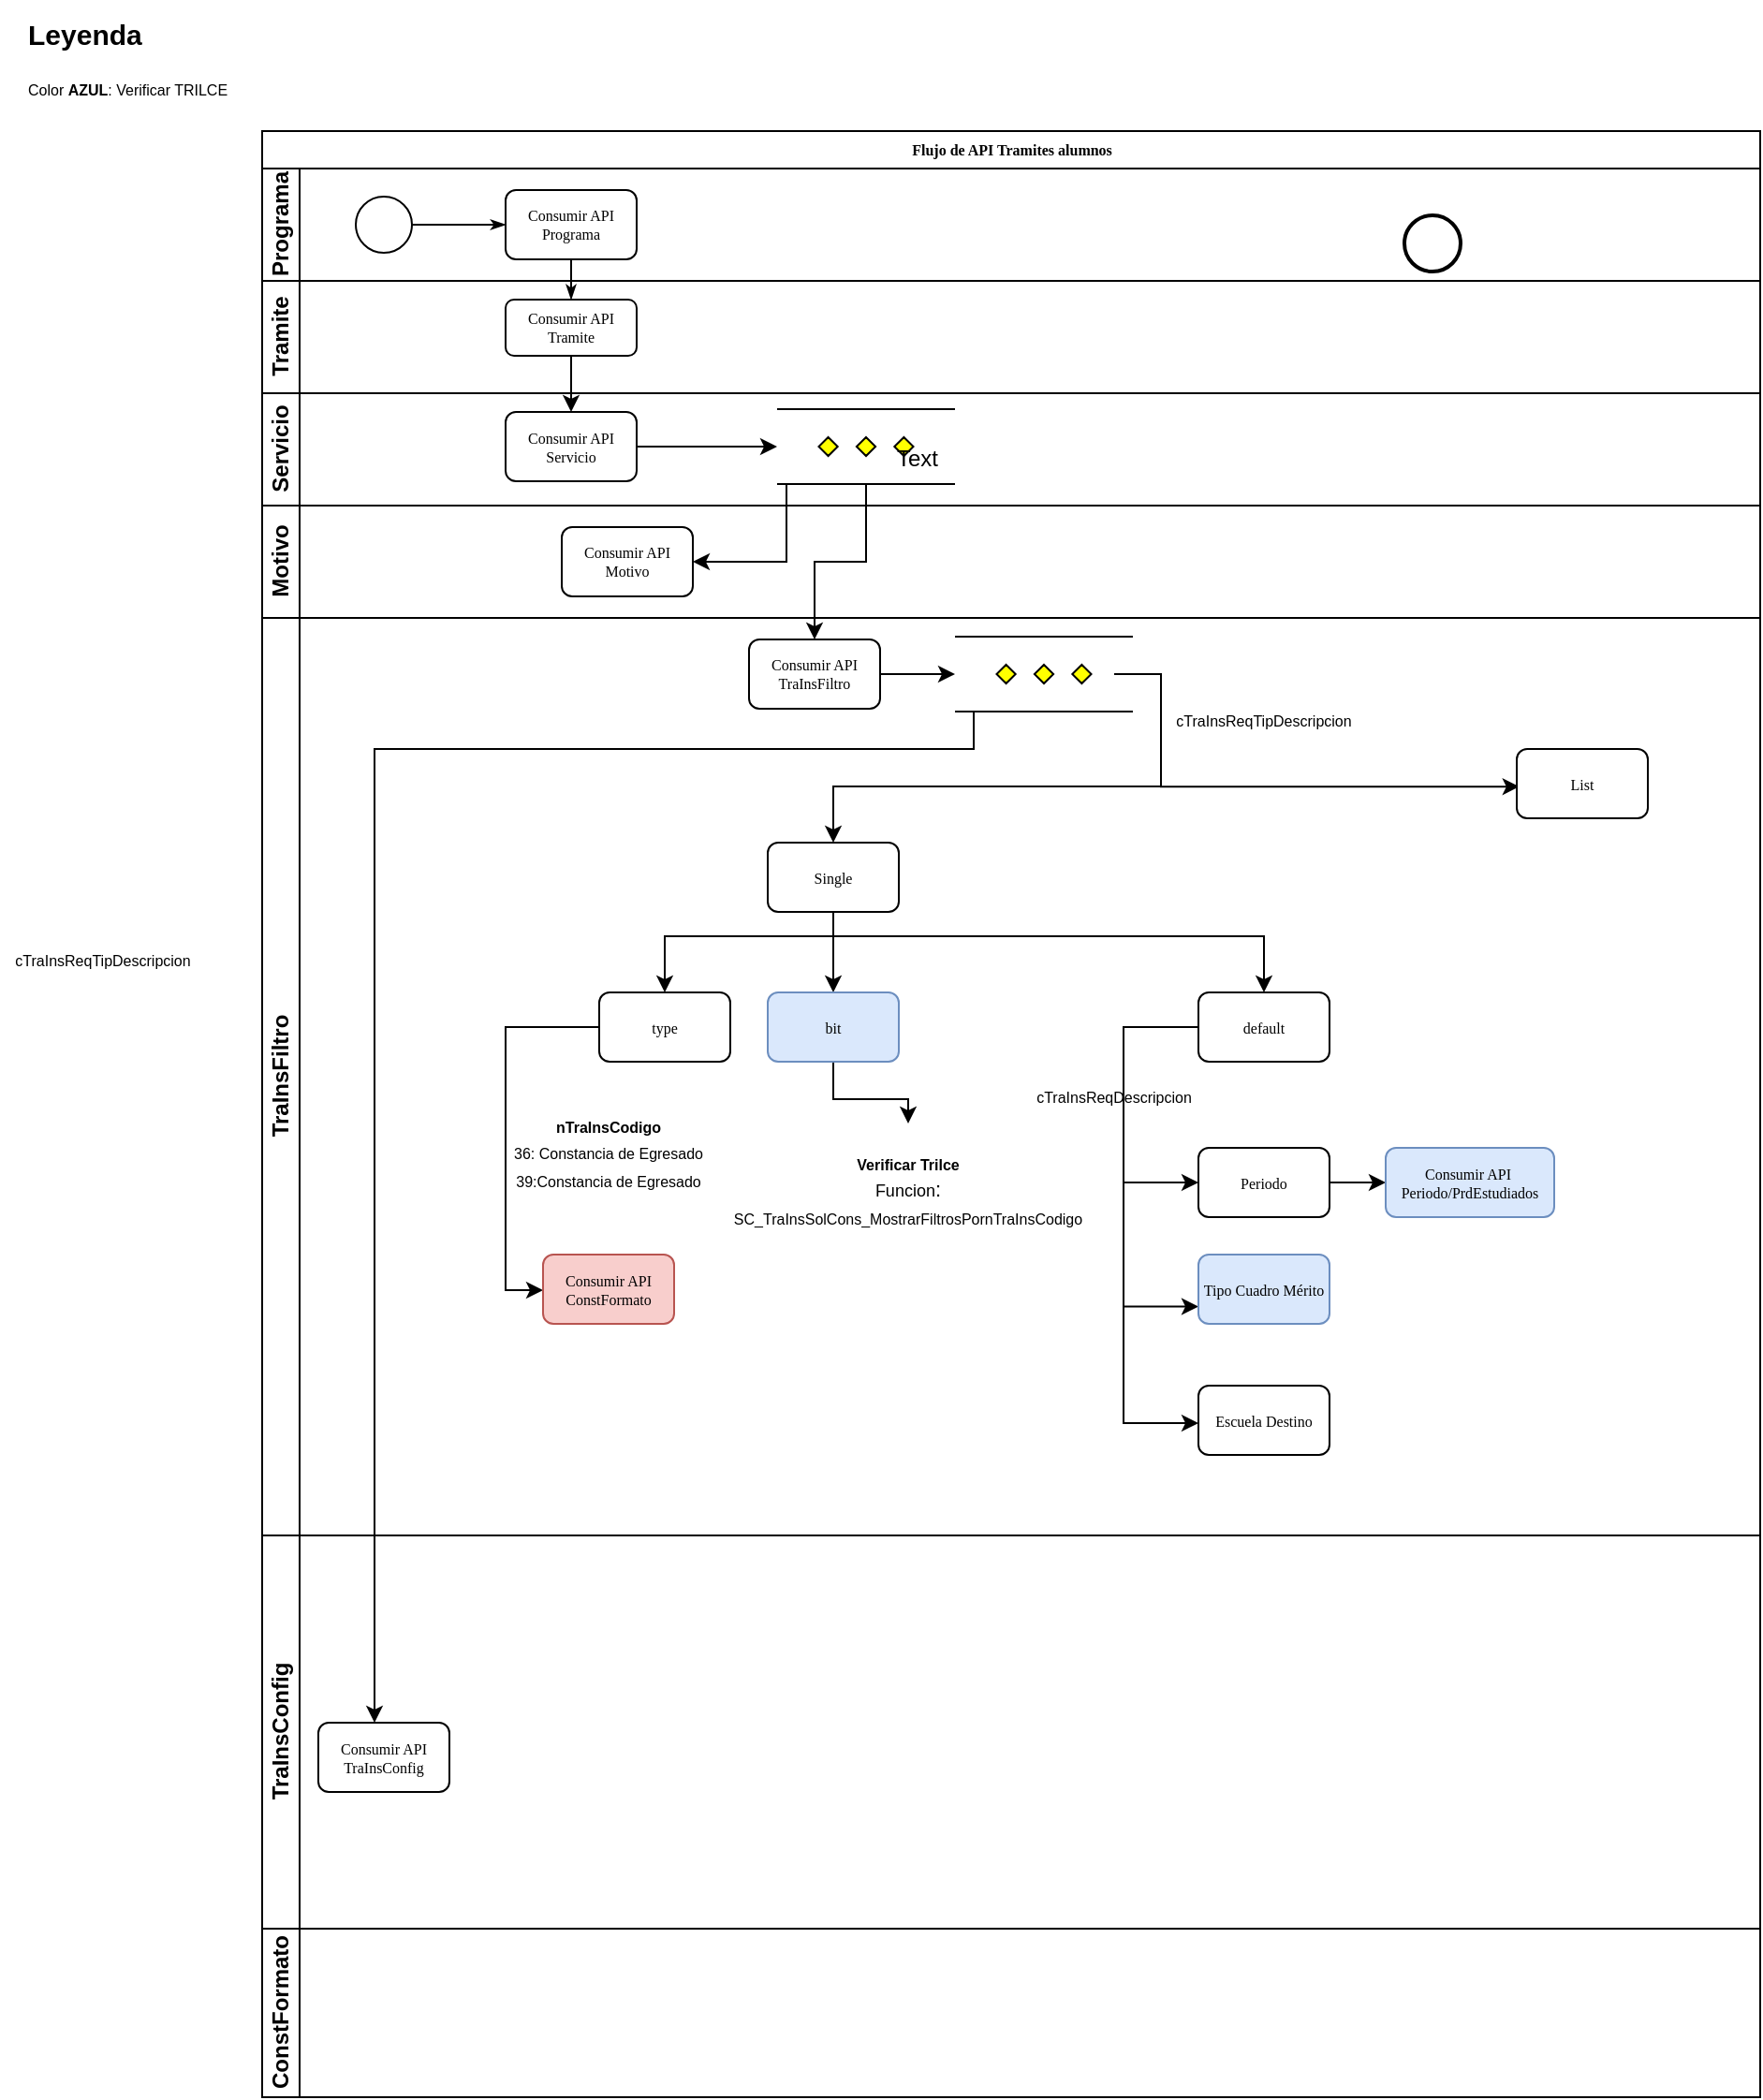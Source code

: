 <mxfile version="21.5.0" type="github">
  <diagram name="Page-1" id="c7488fd3-1785-93aa-aadb-54a6760d102a">
    <mxGraphModel dx="956" dy="543" grid="1" gridSize="10" guides="1" tooltips="1" connect="1" arrows="1" fold="1" page="1" pageScale="1" pageWidth="1100" pageHeight="850" background="none" math="0" shadow="0">
      <root>
        <mxCell id="0" />
        <mxCell id="1" parent="0" />
        <mxCell id="2b4e8129b02d487f-1" value="Flujo de API Tramites alumnos" style="swimlane;html=1;childLayout=stackLayout;horizontal=1;startSize=20;horizontalStack=0;rounded=0;shadow=0;labelBackgroundColor=none;strokeWidth=1;fontFamily=Verdana;fontSize=8;align=center;" parent="1" vertex="1">
          <mxGeometry x="140" y="70" width="800" height="1050" as="geometry" />
        </mxCell>
        <mxCell id="2b4e8129b02d487f-2" value="Programa" style="swimlane;html=1;startSize=20;horizontal=0;" parent="2b4e8129b02d487f-1" vertex="1">
          <mxGeometry y="20" width="800" height="60" as="geometry" />
        </mxCell>
        <mxCell id="2b4e8129b02d487f-18" style="edgeStyle=orthogonalEdgeStyle;rounded=0;html=1;labelBackgroundColor=none;startArrow=none;startFill=0;startSize=5;endArrow=classicThin;endFill=1;endSize=5;jettySize=auto;orthogonalLoop=1;strokeWidth=1;fontFamily=Verdana;fontSize=8" parent="2b4e8129b02d487f-2" source="2b4e8129b02d487f-5" target="2b4e8129b02d487f-6" edge="1">
          <mxGeometry relative="1" as="geometry" />
        </mxCell>
        <mxCell id="2b4e8129b02d487f-5" value="" style="ellipse;whiteSpace=wrap;html=1;rounded=0;shadow=0;labelBackgroundColor=none;strokeWidth=1;fontFamily=Verdana;fontSize=8;align=center;" parent="2b4e8129b02d487f-2" vertex="1">
          <mxGeometry x="50" y="15" width="30" height="30" as="geometry" />
        </mxCell>
        <mxCell id="2b4e8129b02d487f-6" value="Consumir API Programa" style="rounded=1;whiteSpace=wrap;html=1;shadow=0;labelBackgroundColor=none;strokeWidth=1;fontFamily=Verdana;fontSize=8;align=center;" parent="2b4e8129b02d487f-2" vertex="1">
          <mxGeometry x="130" y="11.5" width="70" height="37" as="geometry" />
        </mxCell>
        <mxCell id="2b4e8129b02d487f-11" value="" style="ellipse;whiteSpace=wrap;html=1;rounded=0;shadow=0;labelBackgroundColor=none;strokeWidth=2;fontFamily=Verdana;fontSize=8;align=center;" parent="2b4e8129b02d487f-2" vertex="1">
          <mxGeometry x="610" y="25" width="30" height="30" as="geometry" />
        </mxCell>
        <mxCell id="2b4e8129b02d487f-3" value="Tramite" style="swimlane;html=1;startSize=20;horizontal=0;" parent="2b4e8129b02d487f-1" vertex="1">
          <mxGeometry y="80" width="800" height="60" as="geometry" />
        </mxCell>
        <mxCell id="2b4e8129b02d487f-12" value="Consumir API Tramite" style="rounded=1;whiteSpace=wrap;html=1;shadow=0;labelBackgroundColor=none;strokeWidth=1;fontFamily=Verdana;fontSize=8;align=center;" parent="2b4e8129b02d487f-3" vertex="1">
          <mxGeometry x="130" y="10" width="70" height="30" as="geometry" />
        </mxCell>
        <mxCell id="UgvWueD7E0uEUm6fJQGE-1" value="Servicio" style="swimlane;html=1;startSize=20;horizontal=0;" parent="2b4e8129b02d487f-1" vertex="1">
          <mxGeometry y="140" width="800" height="60" as="geometry" />
        </mxCell>
        <mxCell id="UgvWueD7E0uEUm6fJQGE-27" style="edgeStyle=orthogonalEdgeStyle;rounded=0;orthogonalLoop=1;jettySize=auto;html=1;entryX=0;entryY=0.5;entryDx=0;entryDy=0;entryPerimeter=0;" parent="UgvWueD7E0uEUm6fJQGE-1" source="UgvWueD7E0uEUm6fJQGE-19" target="UgvWueD7E0uEUm6fJQGE-26" edge="1">
          <mxGeometry relative="1" as="geometry" />
        </mxCell>
        <mxCell id="UgvWueD7E0uEUm6fJQGE-19" value="Consumir API Servicio" style="rounded=1;whiteSpace=wrap;html=1;shadow=0;labelBackgroundColor=none;strokeWidth=1;fontFamily=Verdana;fontSize=8;align=center;" parent="UgvWueD7E0uEUm6fJQGE-1" vertex="1">
          <mxGeometry x="130" y="10.0" width="70" height="37" as="geometry" />
        </mxCell>
        <mxCell id="UgvWueD7E0uEUm6fJQGE-26" value="" style="verticalLabelPosition=bottom;verticalAlign=top;html=1;shape=mxgraph.flowchart.parallel_mode;pointerEvents=1" parent="UgvWueD7E0uEUm6fJQGE-1" vertex="1">
          <mxGeometry x="275" y="8.5" width="95" height="40" as="geometry" />
        </mxCell>
        <mxCell id="UgvWueD7E0uEUm6fJQGE-9" value="Motivo" style="swimlane;html=1;startSize=20;horizontal=0;" parent="2b4e8129b02d487f-1" vertex="1">
          <mxGeometry y="200" width="800" height="60" as="geometry" />
        </mxCell>
        <mxCell id="UgvWueD7E0uEUm6fJQGE-21" value="Consumir API Motivo" style="rounded=1;whiteSpace=wrap;html=1;shadow=0;labelBackgroundColor=none;strokeWidth=1;fontFamily=Verdana;fontSize=8;align=center;" parent="UgvWueD7E0uEUm6fJQGE-9" vertex="1">
          <mxGeometry x="160" y="11.5" width="70" height="37" as="geometry" />
        </mxCell>
        <mxCell id="UgvWueD7E0uEUm6fJQGE-41" value="TraInsFiltro&lt;br&gt;" style="swimlane;html=1;startSize=20;horizontal=0;" parent="2b4e8129b02d487f-1" vertex="1">
          <mxGeometry y="260" width="800" height="490" as="geometry" />
        </mxCell>
        <mxCell id="UgvWueD7E0uEUm6fJQGE-42" style="edgeStyle=orthogonalEdgeStyle;rounded=0;orthogonalLoop=1;jettySize=auto;html=1;" parent="UgvWueD7E0uEUm6fJQGE-41" source="UgvWueD7E0uEUm6fJQGE-43" target="UgvWueD7E0uEUm6fJQGE-44" edge="1">
          <mxGeometry relative="1" as="geometry" />
        </mxCell>
        <mxCell id="UgvWueD7E0uEUm6fJQGE-43" value="Consumir API TraInsFiltro" style="rounded=1;whiteSpace=wrap;html=1;shadow=0;labelBackgroundColor=none;strokeWidth=1;fontFamily=Verdana;fontSize=8;align=center;" parent="UgvWueD7E0uEUm6fJQGE-41" vertex="1">
          <mxGeometry x="260" y="11.5" width="70" height="37" as="geometry" />
        </mxCell>
        <mxCell id="9FyI36TzgCjyGfujHXUG-71" style="edgeStyle=orthogonalEdgeStyle;rounded=0;orthogonalLoop=1;jettySize=auto;html=1;" edge="1" parent="UgvWueD7E0uEUm6fJQGE-41" source="UgvWueD7E0uEUm6fJQGE-44" target="9FyI36TzgCjyGfujHXUG-66">
          <mxGeometry relative="1" as="geometry">
            <Array as="points">
              <mxPoint x="480" y="30" />
              <mxPoint x="480" y="90" />
              <mxPoint x="305" y="90" />
            </Array>
          </mxGeometry>
        </mxCell>
        <mxCell id="9FyI36TzgCjyGfujHXUG-72" style="edgeStyle=orthogonalEdgeStyle;rounded=0;orthogonalLoop=1;jettySize=auto;html=1;entryX=0.02;entryY=0.543;entryDx=0;entryDy=0;entryPerimeter=0;" edge="1" parent="UgvWueD7E0uEUm6fJQGE-41" target="9FyI36TzgCjyGfujHXUG-67">
          <mxGeometry relative="1" as="geometry">
            <mxPoint x="455.0" y="30" as="sourcePoint" />
            <mxPoint x="580.0" y="88.5" as="targetPoint" />
            <Array as="points">
              <mxPoint x="480" y="30" />
              <mxPoint x="480" y="90" />
            </Array>
          </mxGeometry>
        </mxCell>
        <mxCell id="UgvWueD7E0uEUm6fJQGE-44" value="" style="verticalLabelPosition=bottom;verticalAlign=top;html=1;shape=mxgraph.flowchart.parallel_mode;pointerEvents=1" parent="UgvWueD7E0uEUm6fJQGE-41" vertex="1">
          <mxGeometry x="370" y="10" width="95" height="40" as="geometry" />
        </mxCell>
        <mxCell id="9FyI36TzgCjyGfujHXUG-79" style="edgeStyle=orthogonalEdgeStyle;rounded=0;orthogonalLoop=1;jettySize=auto;html=1;" edge="1" parent="UgvWueD7E0uEUm6fJQGE-41" source="9FyI36TzgCjyGfujHXUG-66" target="9FyI36TzgCjyGfujHXUG-77">
          <mxGeometry relative="1" as="geometry" />
        </mxCell>
        <mxCell id="9FyI36TzgCjyGfujHXUG-80" style="edgeStyle=orthogonalEdgeStyle;rounded=0;orthogonalLoop=1;jettySize=auto;html=1;entryX=0.5;entryY=0;entryDx=0;entryDy=0;" edge="1" parent="UgvWueD7E0uEUm6fJQGE-41" source="9FyI36TzgCjyGfujHXUG-66" target="9FyI36TzgCjyGfujHXUG-75">
          <mxGeometry relative="1" as="geometry">
            <Array as="points">
              <mxPoint x="305" y="170" />
              <mxPoint x="215" y="170" />
            </Array>
          </mxGeometry>
        </mxCell>
        <mxCell id="9FyI36TzgCjyGfujHXUG-81" style="edgeStyle=orthogonalEdgeStyle;rounded=0;orthogonalLoop=1;jettySize=auto;html=1;entryX=0.5;entryY=0;entryDx=0;entryDy=0;" edge="1" parent="UgvWueD7E0uEUm6fJQGE-41" source="9FyI36TzgCjyGfujHXUG-66" target="9FyI36TzgCjyGfujHXUG-78">
          <mxGeometry relative="1" as="geometry">
            <Array as="points">
              <mxPoint x="305" y="170" />
              <mxPoint x="535" y="170" />
            </Array>
          </mxGeometry>
        </mxCell>
        <mxCell id="9FyI36TzgCjyGfujHXUG-66" value="Single" style="rounded=1;whiteSpace=wrap;html=1;shadow=0;labelBackgroundColor=none;strokeWidth=1;fontFamily=Verdana;fontSize=8;align=center;" vertex="1" parent="UgvWueD7E0uEUm6fJQGE-41">
          <mxGeometry x="270" y="120" width="70" height="37" as="geometry" />
        </mxCell>
        <mxCell id="9FyI36TzgCjyGfujHXUG-67" value="List" style="rounded=1;whiteSpace=wrap;html=1;shadow=0;labelBackgroundColor=none;strokeWidth=1;fontFamily=Verdana;fontSize=8;align=center;" vertex="1" parent="UgvWueD7E0uEUm6fJQGE-41">
          <mxGeometry x="670" y="70" width="70" height="37" as="geometry" />
        </mxCell>
        <mxCell id="9FyI36TzgCjyGfujHXUG-68" value="&lt;font style=&quot;font-size: 8px;&quot;&gt;cTraInsReqTipDescripcion&lt;/font&gt;" style="text;html=1;strokeColor=none;fillColor=none;align=center;verticalAlign=middle;whiteSpace=wrap;rounded=0;" vertex="1" parent="UgvWueD7E0uEUm6fJQGE-41">
          <mxGeometry x="480" y="48.5" width="110" height="10" as="geometry" />
        </mxCell>
        <mxCell id="9FyI36TzgCjyGfujHXUG-94" value="" style="edgeStyle=orthogonalEdgeStyle;rounded=0;orthogonalLoop=1;jettySize=auto;html=1;" edge="1" parent="UgvWueD7E0uEUm6fJQGE-41" source="9FyI36TzgCjyGfujHXUG-75" target="UgvWueD7E0uEUm6fJQGE-49">
          <mxGeometry relative="1" as="geometry">
            <mxPoint x="150" y="359" as="targetPoint" />
            <Array as="points">
              <mxPoint x="130" y="219" />
              <mxPoint x="130" y="359" />
            </Array>
          </mxGeometry>
        </mxCell>
        <mxCell id="9FyI36TzgCjyGfujHXUG-75" value="type" style="rounded=1;whiteSpace=wrap;html=1;shadow=0;labelBackgroundColor=none;strokeWidth=1;fontFamily=Verdana;fontSize=8;align=center;" vertex="1" parent="UgvWueD7E0uEUm6fJQGE-41">
          <mxGeometry x="180" y="200" width="70" height="37" as="geometry" />
        </mxCell>
        <mxCell id="9FyI36TzgCjyGfujHXUG-97" style="edgeStyle=orthogonalEdgeStyle;rounded=0;orthogonalLoop=1;jettySize=auto;html=1;" edge="1" parent="UgvWueD7E0uEUm6fJQGE-41" source="9FyI36TzgCjyGfujHXUG-77" target="9FyI36TzgCjyGfujHXUG-96">
          <mxGeometry relative="1" as="geometry" />
        </mxCell>
        <mxCell id="9FyI36TzgCjyGfujHXUG-77" value="bit" style="rounded=1;whiteSpace=wrap;html=1;shadow=0;labelBackgroundColor=none;strokeWidth=1;fontFamily=Verdana;fontSize=8;align=center;fillColor=#dae8fc;strokeColor=#6c8ebf;" vertex="1" parent="UgvWueD7E0uEUm6fJQGE-41">
          <mxGeometry x="270" y="200" width="70" height="37" as="geometry" />
        </mxCell>
        <mxCell id="9FyI36TzgCjyGfujHXUG-103" style="edgeStyle=orthogonalEdgeStyle;rounded=0;orthogonalLoop=1;jettySize=auto;html=1;entryX=0;entryY=0.5;entryDx=0;entryDy=0;" edge="1" parent="UgvWueD7E0uEUm6fJQGE-41" source="9FyI36TzgCjyGfujHXUG-78" target="9FyI36TzgCjyGfujHXUG-102">
          <mxGeometry relative="1" as="geometry">
            <Array as="points">
              <mxPoint x="460" y="219" />
              <mxPoint x="460" y="301" />
            </Array>
          </mxGeometry>
        </mxCell>
        <mxCell id="9FyI36TzgCjyGfujHXUG-111" style="edgeStyle=orthogonalEdgeStyle;rounded=0;orthogonalLoop=1;jettySize=auto;html=1;" edge="1" parent="UgvWueD7E0uEUm6fJQGE-41" source="9FyI36TzgCjyGfujHXUG-78" target="9FyI36TzgCjyGfujHXUG-106">
          <mxGeometry relative="1" as="geometry">
            <Array as="points">
              <mxPoint x="460" y="219" />
              <mxPoint x="460" y="430" />
            </Array>
          </mxGeometry>
        </mxCell>
        <mxCell id="9FyI36TzgCjyGfujHXUG-112" style="edgeStyle=orthogonalEdgeStyle;rounded=0;orthogonalLoop=1;jettySize=auto;html=1;entryX=0;entryY=0.75;entryDx=0;entryDy=0;" edge="1" parent="UgvWueD7E0uEUm6fJQGE-41" source="9FyI36TzgCjyGfujHXUG-78" target="9FyI36TzgCjyGfujHXUG-105">
          <mxGeometry relative="1" as="geometry">
            <Array as="points">
              <mxPoint x="460" y="219" />
              <mxPoint x="460" y="368" />
            </Array>
          </mxGeometry>
        </mxCell>
        <mxCell id="9FyI36TzgCjyGfujHXUG-78" value="default" style="rounded=1;whiteSpace=wrap;html=1;shadow=0;labelBackgroundColor=none;strokeWidth=1;fontFamily=Verdana;fontSize=8;align=center;" vertex="1" parent="UgvWueD7E0uEUm6fJQGE-41">
          <mxGeometry x="500" y="200" width="70" height="37" as="geometry" />
        </mxCell>
        <mxCell id="9FyI36TzgCjyGfujHXUG-90" value="&lt;font style=&quot;font-size: 8px;&quot;&gt;&lt;b&gt;nTraInsCodigo&lt;/b&gt;&lt;br&gt;36:&amp;nbsp;Constancia de Egresado&lt;br&gt;39:Constancia de Egresado&lt;br&gt;&lt;/font&gt;" style="text;html=1;strokeColor=none;fillColor=none;align=center;verticalAlign=middle;whiteSpace=wrap;rounded=0;movable=0;resizable=0;rotatable=0;deletable=0;editable=0;locked=1;connectable=0;" vertex="1" parent="UgvWueD7E0uEUm6fJQGE-41">
          <mxGeometry x="130" y="250" width="110" height="70" as="geometry" />
        </mxCell>
        <mxCell id="UgvWueD7E0uEUm6fJQGE-49" value="Consumir API ConstFormato" style="rounded=1;whiteSpace=wrap;html=1;shadow=0;labelBackgroundColor=none;strokeWidth=1;fontFamily=Verdana;fontSize=8;align=center;fillColor=#f8cecc;strokeColor=#b85450;" parent="UgvWueD7E0uEUm6fJQGE-41" vertex="1">
          <mxGeometry x="150" y="340.0" width="70" height="37" as="geometry" />
        </mxCell>
        <mxCell id="9FyI36TzgCjyGfujHXUG-96" value="&lt;font style=&quot;&quot;&gt;&lt;b style=&quot;font-size: 8px;&quot;&gt;Verificar Trilce&lt;br&gt;&lt;/b&gt;&lt;font style=&quot;font-size: 9px;&quot;&gt;Funcion&lt;/font&gt;&lt;span style=&quot;font-size: 11px;&quot;&gt;:&lt;/span&gt;&lt;br&gt;&lt;span style=&quot;font-size: 8px;&quot;&gt;SC_TraInsSolCons_MostrarFiltrosPornTraInsCodigo&lt;/span&gt;&lt;br&gt;&lt;/font&gt;" style="text;html=1;strokeColor=none;fillColor=none;align=center;verticalAlign=middle;whiteSpace=wrap;rounded=0;movable=1;resizable=1;rotatable=1;deletable=1;editable=1;locked=0;connectable=1;" vertex="1" parent="UgvWueD7E0uEUm6fJQGE-41">
          <mxGeometry x="250" y="270" width="190" height="70" as="geometry" />
        </mxCell>
        <mxCell id="9FyI36TzgCjyGfujHXUG-116" value="" style="edgeStyle=orthogonalEdgeStyle;rounded=0;orthogonalLoop=1;jettySize=auto;html=1;" edge="1" parent="UgvWueD7E0uEUm6fJQGE-41" source="9FyI36TzgCjyGfujHXUG-102" target="9FyI36TzgCjyGfujHXUG-115">
          <mxGeometry relative="1" as="geometry" />
        </mxCell>
        <mxCell id="9FyI36TzgCjyGfujHXUG-102" value="Periodo" style="rounded=1;whiteSpace=wrap;html=1;shadow=0;labelBackgroundColor=none;strokeWidth=1;fontFamily=Verdana;fontSize=8;align=center;" vertex="1" parent="UgvWueD7E0uEUm6fJQGE-41">
          <mxGeometry x="500" y="283" width="70" height="37" as="geometry" />
        </mxCell>
        <mxCell id="9FyI36TzgCjyGfujHXUG-104" value="&lt;font style=&quot;font-size: 8px;&quot;&gt;cTraInsReqDescripcion&lt;/font&gt;" style="text;html=1;strokeColor=none;fillColor=none;align=center;verticalAlign=middle;whiteSpace=wrap;rounded=0;" vertex="1" parent="UgvWueD7E0uEUm6fJQGE-41">
          <mxGeometry x="400" y="250" width="110" height="10" as="geometry" />
        </mxCell>
        <mxCell id="9FyI36TzgCjyGfujHXUG-105" value="Tipo Cuadro Mérito" style="rounded=1;whiteSpace=wrap;html=1;shadow=0;labelBackgroundColor=none;strokeWidth=1;fontFamily=Verdana;fontSize=8;align=center;fillColor=#dae8fc;strokeColor=#6c8ebf;" vertex="1" parent="UgvWueD7E0uEUm6fJQGE-41">
          <mxGeometry x="500" y="340" width="70" height="37" as="geometry" />
        </mxCell>
        <mxCell id="9FyI36TzgCjyGfujHXUG-106" value="Escuela Destino" style="rounded=1;whiteSpace=wrap;html=1;shadow=0;labelBackgroundColor=none;strokeWidth=1;fontFamily=Verdana;fontSize=8;align=center;" vertex="1" parent="UgvWueD7E0uEUm6fJQGE-41">
          <mxGeometry x="500" y="410" width="70" height="37" as="geometry" />
        </mxCell>
        <mxCell id="9FyI36TzgCjyGfujHXUG-115" value="Consumir API&amp;nbsp;&lt;br&gt;Periodo/PrdEstudiados" style="rounded=1;whiteSpace=wrap;html=1;shadow=0;labelBackgroundColor=none;strokeWidth=1;fontFamily=Verdana;fontSize=8;align=center;fillColor=#dae8fc;strokeColor=#6c8ebf;" vertex="1" parent="UgvWueD7E0uEUm6fJQGE-41">
          <mxGeometry x="600" y="283" width="90" height="37" as="geometry" />
        </mxCell>
        <mxCell id="9FyI36TzgCjyGfujHXUG-1" value="TraInsConfig" style="swimlane;html=1;startSize=20;horizontal=0;" vertex="1" parent="2b4e8129b02d487f-1">
          <mxGeometry y="750" width="800" height="210" as="geometry" />
        </mxCell>
        <mxCell id="9FyI36TzgCjyGfujHXUG-5" value="Consumir API TraInsConfig" style="rounded=1;whiteSpace=wrap;html=1;shadow=0;labelBackgroundColor=none;strokeWidth=1;fontFamily=Verdana;fontSize=8;align=center;" vertex="1" parent="9FyI36TzgCjyGfujHXUG-1">
          <mxGeometry x="30" y="100.0" width="70" height="37" as="geometry" />
        </mxCell>
        <mxCell id="2b4e8129b02d487f-4" value="ConstFormato" style="swimlane;html=1;startSize=20;horizontal=0;" parent="2b4e8129b02d487f-1" vertex="1">
          <mxGeometry y="960" width="800" height="90" as="geometry" />
        </mxCell>
        <mxCell id="2b4e8129b02d487f-24" style="edgeStyle=orthogonalEdgeStyle;rounded=0;html=1;labelBackgroundColor=none;startArrow=none;startFill=0;startSize=5;endArrow=classicThin;endFill=1;endSize=5;jettySize=auto;orthogonalLoop=1;strokeWidth=1;fontFamily=Verdana;fontSize=8" parent="2b4e8129b02d487f-1" source="2b4e8129b02d487f-6" target="2b4e8129b02d487f-12" edge="1">
          <mxGeometry relative="1" as="geometry" />
        </mxCell>
        <mxCell id="UgvWueD7E0uEUm6fJQGE-20" style="edgeStyle=orthogonalEdgeStyle;rounded=0;orthogonalLoop=1;jettySize=auto;html=1;" parent="2b4e8129b02d487f-1" source="2b4e8129b02d487f-12" target="UgvWueD7E0uEUm6fJQGE-19" edge="1">
          <mxGeometry relative="1" as="geometry" />
        </mxCell>
        <mxCell id="UgvWueD7E0uEUm6fJQGE-28" style="edgeStyle=orthogonalEdgeStyle;rounded=0;orthogonalLoop=1;jettySize=auto;html=1;entryX=1;entryY=0.5;entryDx=0;entryDy=0;" parent="2b4e8129b02d487f-1" source="UgvWueD7E0uEUm6fJQGE-26" target="UgvWueD7E0uEUm6fJQGE-21" edge="1">
          <mxGeometry relative="1" as="geometry">
            <Array as="points">
              <mxPoint x="280" y="230" />
            </Array>
          </mxGeometry>
        </mxCell>
        <mxCell id="UgvWueD7E0uEUm6fJQGE-45" style="edgeStyle=orthogonalEdgeStyle;rounded=0;orthogonalLoop=1;jettySize=auto;html=1;" parent="2b4e8129b02d487f-1" source="UgvWueD7E0uEUm6fJQGE-26" target="UgvWueD7E0uEUm6fJQGE-43" edge="1">
          <mxGeometry relative="1" as="geometry" />
        </mxCell>
        <mxCell id="9FyI36TzgCjyGfujHXUG-20" style="edgeStyle=orthogonalEdgeStyle;rounded=0;orthogonalLoop=1;jettySize=auto;html=1;" edge="1" parent="2b4e8129b02d487f-1" source="UgvWueD7E0uEUm6fJQGE-44" target="9FyI36TzgCjyGfujHXUG-5">
          <mxGeometry relative="1" as="geometry">
            <Array as="points">
              <mxPoint x="380" y="330" />
              <mxPoint x="60" y="330" />
            </Array>
          </mxGeometry>
        </mxCell>
        <mxCell id="9FyI36TzgCjyGfujHXUG-61" value="&lt;font style=&quot;font-size: 8px;&quot;&gt;cTraInsReqTipDescripcion&lt;/font&gt;" style="text;html=1;strokeColor=none;fillColor=none;align=center;verticalAlign=middle;whiteSpace=wrap;rounded=0;" vertex="1" parent="1">
          <mxGeometry y="507" width="110" height="10" as="geometry" />
        </mxCell>
        <mxCell id="9FyI36TzgCjyGfujHXUG-117" value="Text" style="text;html=1;strokeColor=none;fillColor=none;align=center;verticalAlign=middle;whiteSpace=wrap;rounded=0;" vertex="1" parent="1">
          <mxGeometry x="460" y="230" width="60" height="30" as="geometry" />
        </mxCell>
        <mxCell id="9FyI36TzgCjyGfujHXUG-118" value="&lt;h1 style=&quot;font-size: 15px;&quot;&gt;&lt;font style=&quot;font-size: 15px;&quot;&gt;Leyenda&lt;/font&gt;&lt;/h1&gt;&lt;p style=&quot;&quot;&gt;&lt;font style=&quot;font-size: 8px;&quot;&gt;Color &lt;b&gt;AZUL&lt;/b&gt;: Verificar TRILCE&lt;/font&gt;&lt;/p&gt;" style="text;html=1;strokeColor=none;fillColor=none;spacing=5;spacingTop=-20;whiteSpace=wrap;overflow=hidden;rounded=0;" vertex="1" parent="1">
          <mxGeometry x="10" y="10" width="120" height="70" as="geometry" />
        </mxCell>
      </root>
    </mxGraphModel>
  </diagram>
</mxfile>
